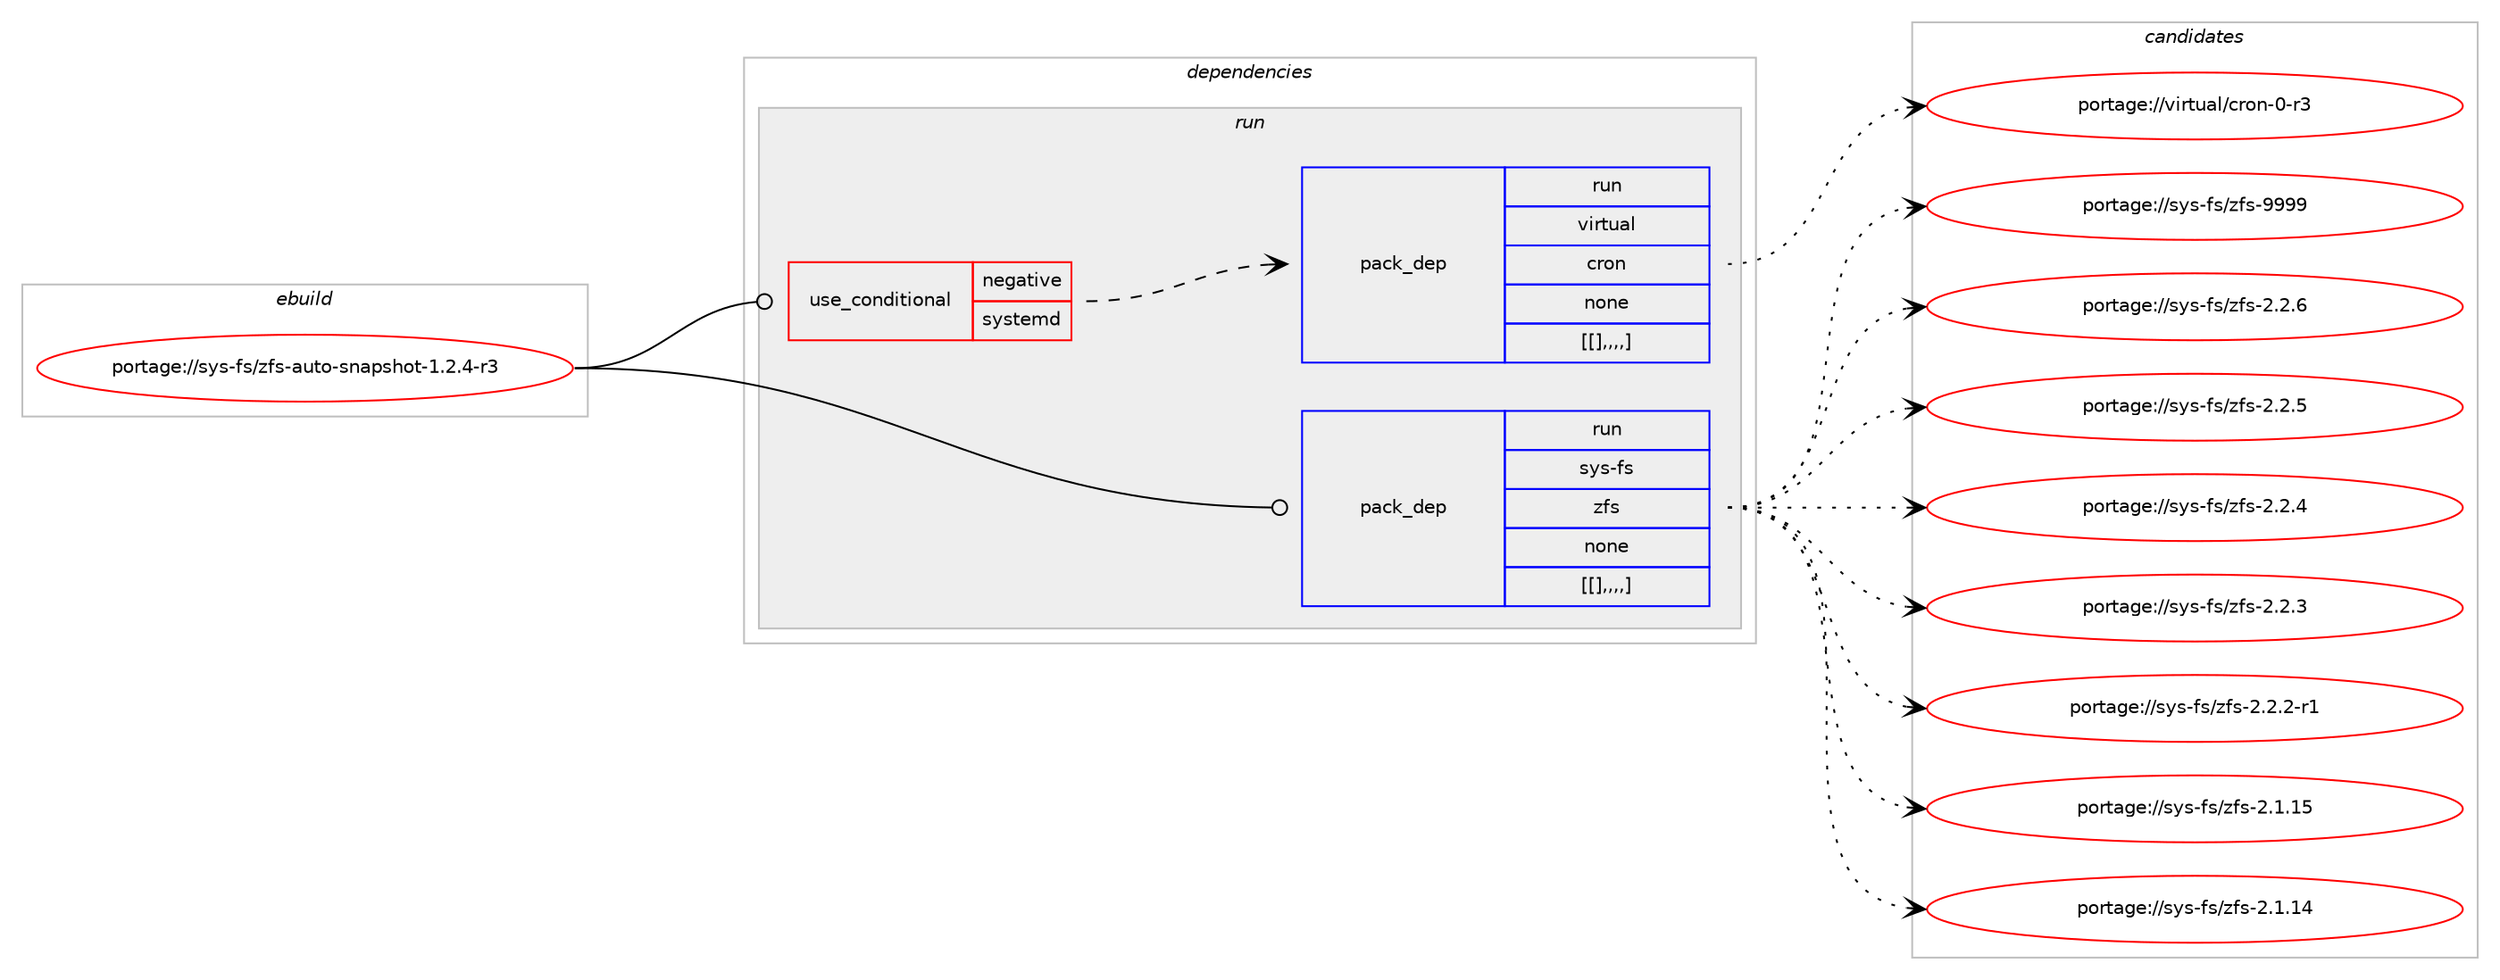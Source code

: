 digraph prolog {

# *************
# Graph options
# *************

newrank=true;
concentrate=true;
compound=true;
graph [rankdir=LR,fontname=Helvetica,fontsize=10,ranksep=1.5];#, ranksep=2.5, nodesep=0.2];
edge  [arrowhead=vee];
node  [fontname=Helvetica,fontsize=10];

# **********
# The ebuild
# **********

subgraph cluster_leftcol {
color=gray;
label=<<i>ebuild</i>>;
id [label="portage://sys-fs/zfs-auto-snapshot-1.2.4-r3", color=red, width=4, href="../sys-fs/zfs-auto-snapshot-1.2.4-r3.svg"];
}

# ****************
# The dependencies
# ****************

subgraph cluster_midcol {
color=gray;
label=<<i>dependencies</i>>;
subgraph cluster_compile {
fillcolor="#eeeeee";
style=filled;
label=<<i>compile</i>>;
}
subgraph cluster_compileandrun {
fillcolor="#eeeeee";
style=filled;
label=<<i>compile and run</i>>;
}
subgraph cluster_run {
fillcolor="#eeeeee";
style=filled;
label=<<i>run</i>>;
subgraph cond121607 {
dependency450933 [label=<<TABLE BORDER="0" CELLBORDER="1" CELLSPACING="0" CELLPADDING="4"><TR><TD ROWSPAN="3" CELLPADDING="10">use_conditional</TD></TR><TR><TD>negative</TD></TR><TR><TD>systemd</TD></TR></TABLE>>, shape=none, color=red];
subgraph pack326344 {
dependency450934 [label=<<TABLE BORDER="0" CELLBORDER="1" CELLSPACING="0" CELLPADDING="4" WIDTH="220"><TR><TD ROWSPAN="6" CELLPADDING="30">pack_dep</TD></TR><TR><TD WIDTH="110">run</TD></TR><TR><TD>virtual</TD></TR><TR><TD>cron</TD></TR><TR><TD>none</TD></TR><TR><TD>[[],,,,]</TD></TR></TABLE>>, shape=none, color=blue];
}
dependency450933:e -> dependency450934:w [weight=20,style="dashed",arrowhead="vee"];
}
id:e -> dependency450933:w [weight=20,style="solid",arrowhead="odot"];
subgraph pack326345 {
dependency450935 [label=<<TABLE BORDER="0" CELLBORDER="1" CELLSPACING="0" CELLPADDING="4" WIDTH="220"><TR><TD ROWSPAN="6" CELLPADDING="30">pack_dep</TD></TR><TR><TD WIDTH="110">run</TD></TR><TR><TD>sys-fs</TD></TR><TR><TD>zfs</TD></TR><TR><TD>none</TD></TR><TR><TD>[[],,,,]</TD></TR></TABLE>>, shape=none, color=blue];
}
id:e -> dependency450935:w [weight=20,style="solid",arrowhead="odot"];
}
}

# **************
# The candidates
# **************

subgraph cluster_choices {
rank=same;
color=gray;
label=<<i>candidates</i>>;

subgraph choice326344 {
color=black;
nodesep=1;
choice11810511411611797108479911411111045484511451 [label="portage://virtual/cron-0-r3", color=red, width=4,href="../virtual/cron-0-r3.svg"];
dependency450934:e -> choice11810511411611797108479911411111045484511451:w [style=dotted,weight="100"];
}
subgraph choice326345 {
color=black;
nodesep=1;
choice11512111545102115471221021154557575757 [label="portage://sys-fs/zfs-9999", color=red, width=4,href="../sys-fs/zfs-9999.svg"];
choice1151211154510211547122102115455046504654 [label="portage://sys-fs/zfs-2.2.6", color=red, width=4,href="../sys-fs/zfs-2.2.6.svg"];
choice1151211154510211547122102115455046504653 [label="portage://sys-fs/zfs-2.2.5", color=red, width=4,href="../sys-fs/zfs-2.2.5.svg"];
choice1151211154510211547122102115455046504652 [label="portage://sys-fs/zfs-2.2.4", color=red, width=4,href="../sys-fs/zfs-2.2.4.svg"];
choice1151211154510211547122102115455046504651 [label="portage://sys-fs/zfs-2.2.3", color=red, width=4,href="../sys-fs/zfs-2.2.3.svg"];
choice11512111545102115471221021154550465046504511449 [label="portage://sys-fs/zfs-2.2.2-r1", color=red, width=4,href="../sys-fs/zfs-2.2.2-r1.svg"];
choice115121115451021154712210211545504649464953 [label="portage://sys-fs/zfs-2.1.15", color=red, width=4,href="../sys-fs/zfs-2.1.15.svg"];
choice115121115451021154712210211545504649464952 [label="portage://sys-fs/zfs-2.1.14", color=red, width=4,href="../sys-fs/zfs-2.1.14.svg"];
dependency450935:e -> choice11512111545102115471221021154557575757:w [style=dotted,weight="100"];
dependency450935:e -> choice1151211154510211547122102115455046504654:w [style=dotted,weight="100"];
dependency450935:e -> choice1151211154510211547122102115455046504653:w [style=dotted,weight="100"];
dependency450935:e -> choice1151211154510211547122102115455046504652:w [style=dotted,weight="100"];
dependency450935:e -> choice1151211154510211547122102115455046504651:w [style=dotted,weight="100"];
dependency450935:e -> choice11512111545102115471221021154550465046504511449:w [style=dotted,weight="100"];
dependency450935:e -> choice115121115451021154712210211545504649464953:w [style=dotted,weight="100"];
dependency450935:e -> choice115121115451021154712210211545504649464952:w [style=dotted,weight="100"];
}
}

}
